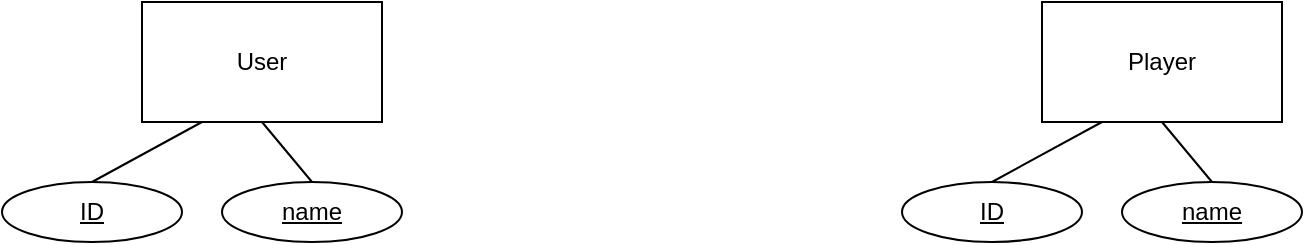 <mxfile version="13.4.2" type="device"><diagram id="R2lEEEUBdFMjLlhIrx00" name="Page-1"><mxGraphModel dx="1422" dy="798" grid="1" gridSize="10" guides="1" tooltips="1" connect="1" arrows="1" fold="1" page="1" pageScale="1" pageWidth="850" pageHeight="1100" math="0" shadow="0" extFonts="Permanent Marker^https://fonts.googleapis.com/css?family=Permanent+Marker"><root><mxCell id="0"/><mxCell id="1" parent="0"/><mxCell id="vBjGRNq138lym5ty8U-V-9" value="" style="group" vertex="1" connectable="0" parent="1"><mxGeometry x="490" y="250" width="200" height="120" as="geometry"/></mxCell><mxCell id="vBjGRNq138lym5ty8U-V-1" value="Player" style="rounded=0;whiteSpace=wrap;html=1;" vertex="1" parent="vBjGRNq138lym5ty8U-V-9"><mxGeometry x="70" width="120" height="60" as="geometry"/></mxCell><mxCell id="vBjGRNq138lym5ty8U-V-5" value="" style="group" vertex="1" connectable="0" parent="vBjGRNq138lym5ty8U-V-9"><mxGeometry y="90" width="90" height="30" as="geometry"/></mxCell><mxCell id="vBjGRNq138lym5ty8U-V-2" value="ID" style="ellipse;whiteSpace=wrap;html=1;fontStyle=4" vertex="1" parent="vBjGRNq138lym5ty8U-V-5"><mxGeometry width="90" height="30" as="geometry"/></mxCell><mxCell id="vBjGRNq138lym5ty8U-V-6" value="" style="group" vertex="1" connectable="0" parent="vBjGRNq138lym5ty8U-V-9"><mxGeometry x="110" y="90" width="90" height="30" as="geometry"/></mxCell><mxCell id="vBjGRNq138lym5ty8U-V-7" value="name" style="ellipse;whiteSpace=wrap;html=1;fontStyle=4" vertex="1" parent="vBjGRNq138lym5ty8U-V-6"><mxGeometry width="90" height="30" as="geometry"/></mxCell><mxCell id="vBjGRNq138lym5ty8U-V-8" value="" style="endArrow=none;html=1;exitX=0.5;exitY=0;exitDx=0;exitDy=0;entryX=0.5;entryY=1;entryDx=0;entryDy=0;" edge="1" parent="vBjGRNq138lym5ty8U-V-9" source="vBjGRNq138lym5ty8U-V-7" target="vBjGRNq138lym5ty8U-V-1"><mxGeometry width="50" height="50" relative="1" as="geometry"><mxPoint x="450" y="200" as="sourcePoint"/><mxPoint x="500" y="150" as="targetPoint"/></mxGeometry></mxCell><mxCell id="vBjGRNq138lym5ty8U-V-3" value="" style="endArrow=none;html=1;exitX=0.5;exitY=0;exitDx=0;exitDy=0;entryX=0.25;entryY=1;entryDx=0;entryDy=0;" edge="1" parent="vBjGRNq138lym5ty8U-V-9" source="vBjGRNq138lym5ty8U-V-2" target="vBjGRNq138lym5ty8U-V-1"><mxGeometry width="50" height="50" relative="1" as="geometry"><mxPoint x="830" y="430" as="sourcePoint"/><mxPoint x="880" y="380" as="targetPoint"/></mxGeometry></mxCell><mxCell id="vBjGRNq138lym5ty8U-V-10" value="" style="group" vertex="1" connectable="0" parent="1"><mxGeometry x="40" y="250" width="200" height="120" as="geometry"/></mxCell><mxCell id="vBjGRNq138lym5ty8U-V-11" value="User" style="rounded=0;whiteSpace=wrap;html=1;" vertex="1" parent="vBjGRNq138lym5ty8U-V-10"><mxGeometry x="70" width="120" height="60" as="geometry"/></mxCell><mxCell id="vBjGRNq138lym5ty8U-V-12" value="" style="group" vertex="1" connectable="0" parent="vBjGRNq138lym5ty8U-V-10"><mxGeometry y="90" width="90" height="30" as="geometry"/></mxCell><mxCell id="vBjGRNq138lym5ty8U-V-13" value="ID" style="ellipse;whiteSpace=wrap;html=1;fontStyle=4" vertex="1" parent="vBjGRNq138lym5ty8U-V-12"><mxGeometry width="90" height="30" as="geometry"/></mxCell><mxCell id="vBjGRNq138lym5ty8U-V-14" value="" style="group" vertex="1" connectable="0" parent="vBjGRNq138lym5ty8U-V-10"><mxGeometry x="110" y="90" width="90" height="30" as="geometry"/></mxCell><mxCell id="vBjGRNq138lym5ty8U-V-15" value="name" style="ellipse;whiteSpace=wrap;html=1;fontStyle=4" vertex="1" parent="vBjGRNq138lym5ty8U-V-14"><mxGeometry width="90" height="30" as="geometry"/></mxCell><mxCell id="vBjGRNq138lym5ty8U-V-16" value="" style="endArrow=none;html=1;exitX=0.5;exitY=0;exitDx=0;exitDy=0;entryX=0.5;entryY=1;entryDx=0;entryDy=0;" edge="1" parent="vBjGRNq138lym5ty8U-V-10" source="vBjGRNq138lym5ty8U-V-15" target="vBjGRNq138lym5ty8U-V-11"><mxGeometry width="50" height="50" relative="1" as="geometry"><mxPoint x="450" y="200" as="sourcePoint"/><mxPoint x="500" y="150" as="targetPoint"/></mxGeometry></mxCell><mxCell id="vBjGRNq138lym5ty8U-V-17" value="" style="endArrow=none;html=1;exitX=0.5;exitY=0;exitDx=0;exitDy=0;entryX=0.25;entryY=1;entryDx=0;entryDy=0;" edge="1" parent="vBjGRNq138lym5ty8U-V-10" source="vBjGRNq138lym5ty8U-V-13" target="vBjGRNq138lym5ty8U-V-11"><mxGeometry width="50" height="50" relative="1" as="geometry"><mxPoint x="830" y="430" as="sourcePoint"/><mxPoint x="880" y="380" as="targetPoint"/></mxGeometry></mxCell></root></mxGraphModel></diagram></mxfile>